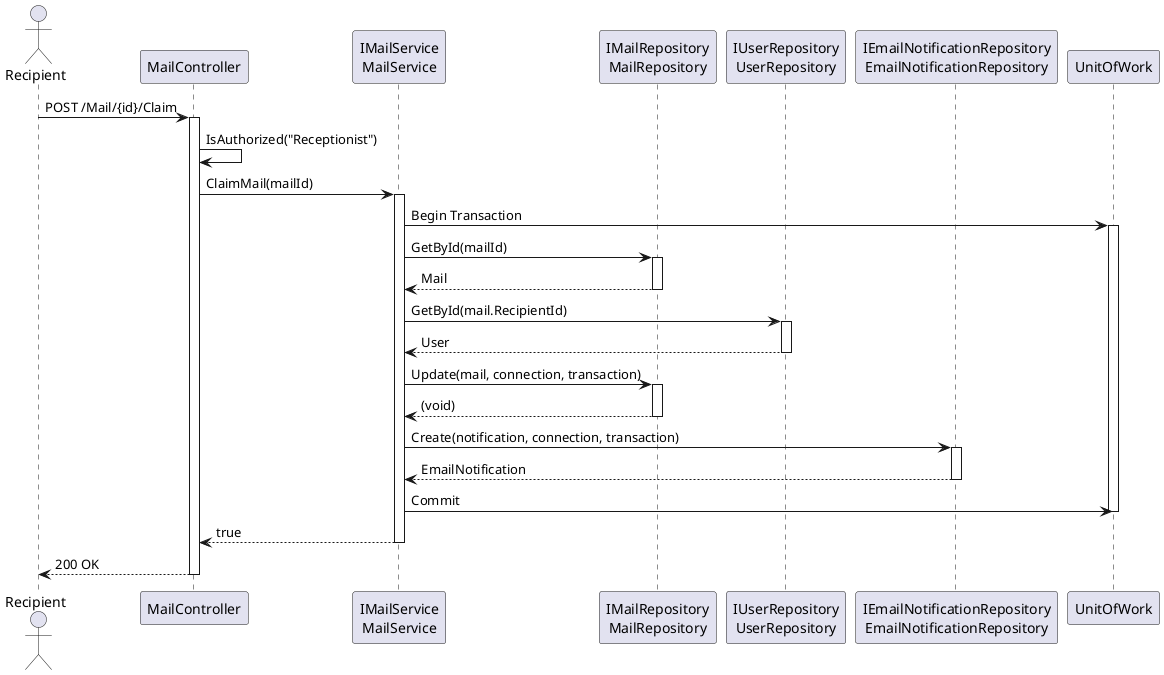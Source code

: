 @startuml
actor Recipient
participant "MailController" as MC
participant "IMailService\nMailService" as MS
participant "IMailRepository\nMailRepository" as MR
participant "IUserRepository\nUserRepository" as UR
participant "IEmailNotificationRepository\nEmailNotificationRepository" as ENR
participant "UnitOfWork" as UoW

Recipient -> MC : POST /Mail/{id}/Claim
activate MC
MC -> MC : IsAuthorized("Receptionist")
MC -> MS : ClaimMail(mailId)
activate MS
MS -> UoW : Begin Transaction
activate UoW
MS -> MR : GetById(mailId)
activate MR
MR --> MS : Mail
deactivate MR
MS -> UR : GetById(mail.RecipientId)
activate UR
UR --> MS : User
deactivate UR
MS -> MR : Update(mail, connection, transaction)
activate MR
MR --> MS : (void)
deactivate MR
MS -> ENR : Create(notification, connection, transaction)
activate ENR
ENR --> MS : EmailNotification
deactivate ENR
MS -> UoW : Commit
deactivate UoW
MS --> MC : true
deactivate MS
MC --> Recipient : 200 OK
deactivate MC
@enduml
